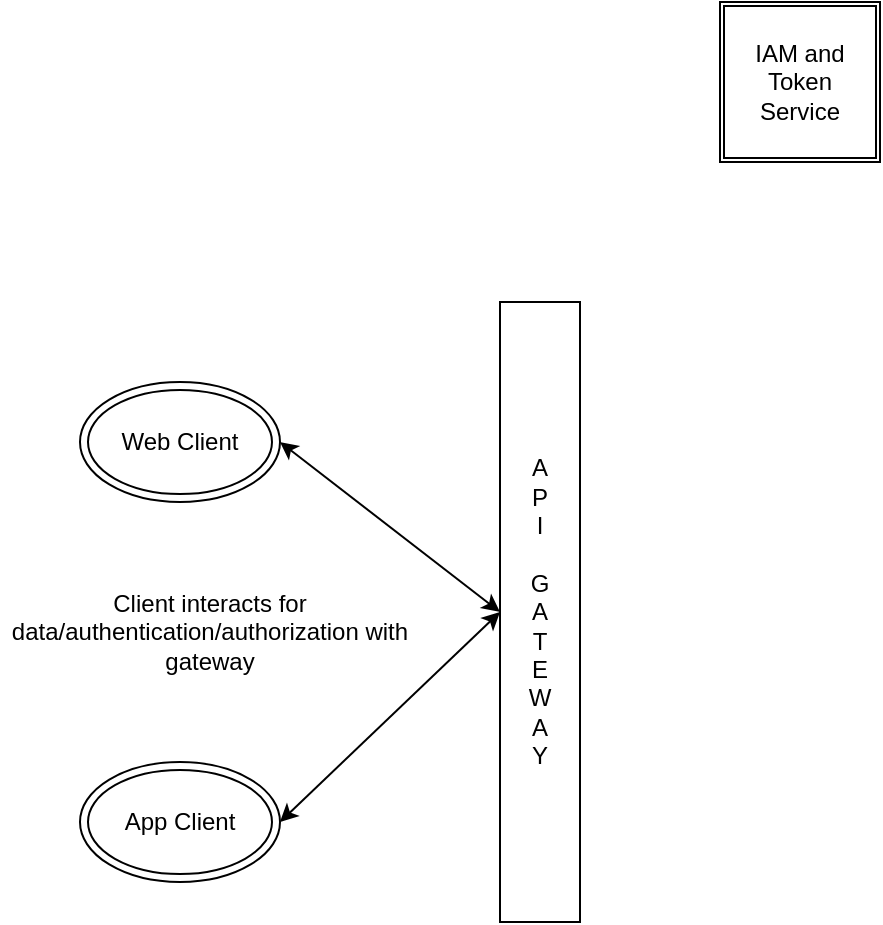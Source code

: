 <mxfile version="10.7.5" type="github"><diagram id="nEVin6h8f2KpLFeUjwzo" name="Page-1"><mxGraphModel dx="982" dy="798" grid="1" gridSize="10" guides="1" tooltips="1" connect="1" arrows="1" fold="1" page="1" pageScale="1" pageWidth="850" pageHeight="1100" math="0" shadow="0"><root><mxCell id="0"/><mxCell id="1" parent="0"/><mxCell id="lZc6xC2uZv-VmIgXL_me-2" value="A&lt;br&gt;P&lt;br&gt;I&lt;br&gt;&lt;br&gt;G&lt;br&gt;A&lt;br&gt;T&lt;br&gt;E&lt;br&gt;W&lt;br&gt;A&lt;br&gt;Y" style="rounded=0;whiteSpace=wrap;html=1;" vertex="1" parent="1"><mxGeometry x="250" y="230" width="40" height="310" as="geometry"/></mxCell><mxCell id="lZc6xC2uZv-VmIgXL_me-3" value="IAM and Token Service" style="shape=ext;double=1;whiteSpace=wrap;html=1;aspect=fixed;" vertex="1" parent="1"><mxGeometry x="360" y="80" width="80" height="80" as="geometry"/></mxCell><mxCell id="lZc6xC2uZv-VmIgXL_me-4" value="Web Client&lt;br&gt;" style="ellipse;shape=doubleEllipse;whiteSpace=wrap;html=1;" vertex="1" parent="1"><mxGeometry x="40" y="270" width="100" height="60" as="geometry"/></mxCell><mxCell id="lZc6xC2uZv-VmIgXL_me-5" value="App Client" style="ellipse;shape=doubleEllipse;whiteSpace=wrap;html=1;" vertex="1" parent="1"><mxGeometry x="40" y="460" width="100" height="60" as="geometry"/></mxCell><mxCell id="lZc6xC2uZv-VmIgXL_me-6" value="" style="endArrow=classic;startArrow=classic;html=1;exitX=1;exitY=0.5;exitDx=0;exitDy=0;entryX=0;entryY=0.5;entryDx=0;entryDy=0;" edge="1" parent="1" source="lZc6xC2uZv-VmIgXL_me-4" target="lZc6xC2uZv-VmIgXL_me-2"><mxGeometry width="50" height="50" relative="1" as="geometry"><mxPoint x="150" y="400" as="sourcePoint"/><mxPoint x="200" y="350" as="targetPoint"/></mxGeometry></mxCell><mxCell id="lZc6xC2uZv-VmIgXL_me-7" value="" style="endArrow=classic;startArrow=classic;html=1;exitX=1;exitY=0.5;exitDx=0;exitDy=0;entryX=0;entryY=0.5;entryDx=0;entryDy=0;" edge="1" parent="1" source="lZc6xC2uZv-VmIgXL_me-5" target="lZc6xC2uZv-VmIgXL_me-2"><mxGeometry width="50" height="50" relative="1" as="geometry"><mxPoint x="160" y="490" as="sourcePoint"/><mxPoint x="210" y="440" as="targetPoint"/></mxGeometry></mxCell><UserObject label="Client interacts for data/authentication/authorization with gateway" placeholders="1" name="Variable" id="lZc6xC2uZv-VmIgXL_me-10"><mxCell style="text;html=1;strokeColor=none;fillColor=none;align=center;verticalAlign=middle;whiteSpace=wrap;overflow=hidden;" vertex="1" parent="1"><mxGeometry y="355" width="210" height="80" as="geometry"/></mxCell></UserObject></root></mxGraphModel></diagram></mxfile>